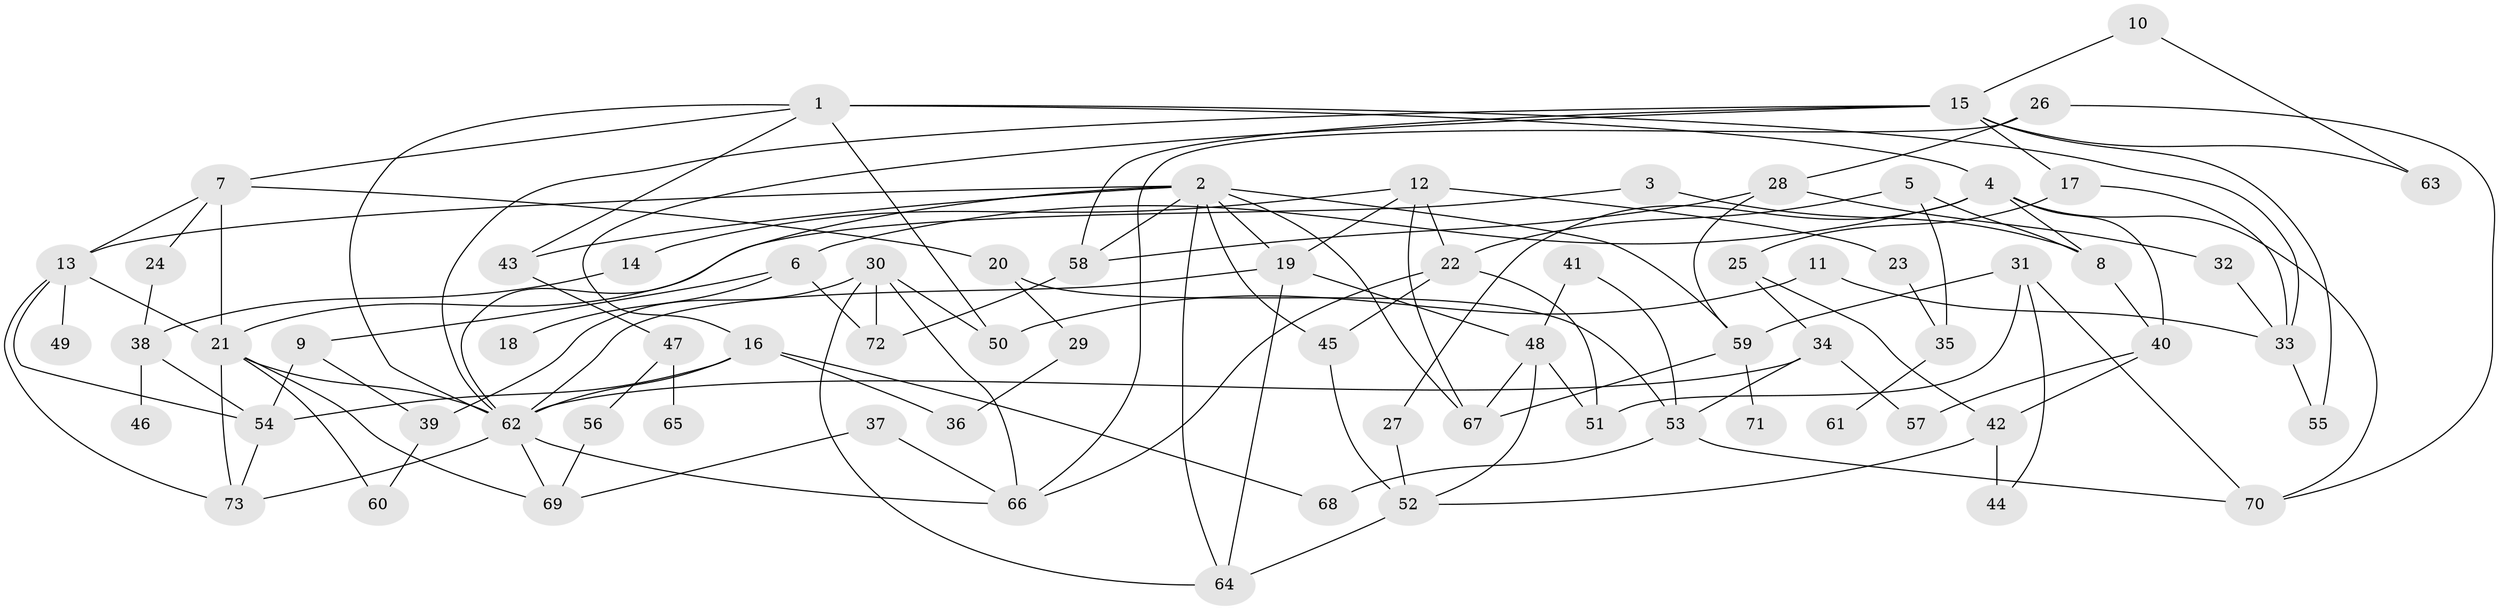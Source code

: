 // original degree distribution, {4: 0.11724137931034483, 10: 0.006896551724137931, 7: 0.006896551724137931, 6: 0.04827586206896552, 5: 0.1103448275862069, 1: 0.23448275862068965, 2: 0.2620689655172414, 3: 0.21379310344827587}
// Generated by graph-tools (version 1.1) at 2025/01/03/09/25 03:01:10]
// undirected, 73 vertices, 129 edges
graph export_dot {
graph [start="1"]
  node [color=gray90,style=filled];
  1;
  2;
  3;
  4;
  5;
  6;
  7;
  8;
  9;
  10;
  11;
  12;
  13;
  14;
  15;
  16;
  17;
  18;
  19;
  20;
  21;
  22;
  23;
  24;
  25;
  26;
  27;
  28;
  29;
  30;
  31;
  32;
  33;
  34;
  35;
  36;
  37;
  38;
  39;
  40;
  41;
  42;
  43;
  44;
  45;
  46;
  47;
  48;
  49;
  50;
  51;
  52;
  53;
  54;
  55;
  56;
  57;
  58;
  59;
  60;
  61;
  62;
  63;
  64;
  65;
  66;
  67;
  68;
  69;
  70;
  71;
  72;
  73;
  1 -- 4 [weight=1.0];
  1 -- 7 [weight=1.0];
  1 -- 33 [weight=1.0];
  1 -- 43 [weight=1.0];
  1 -- 50 [weight=1.0];
  1 -- 62 [weight=1.0];
  2 -- 13 [weight=1.0];
  2 -- 19 [weight=1.0];
  2 -- 43 [weight=1.0];
  2 -- 45 [weight=1.0];
  2 -- 58 [weight=1.0];
  2 -- 59 [weight=1.0];
  2 -- 62 [weight=1.0];
  2 -- 64 [weight=1.0];
  2 -- 67 [weight=1.0];
  3 -- 8 [weight=1.0];
  3 -- 21 [weight=1.0];
  4 -- 6 [weight=1.0];
  4 -- 8 [weight=1.0];
  4 -- 27 [weight=1.0];
  4 -- 40 [weight=1.0];
  4 -- 70 [weight=1.0];
  5 -- 8 [weight=1.0];
  5 -- 22 [weight=1.0];
  5 -- 35 [weight=1.0];
  6 -- 9 [weight=1.0];
  6 -- 18 [weight=1.0];
  6 -- 72 [weight=1.0];
  7 -- 13 [weight=1.0];
  7 -- 20 [weight=1.0];
  7 -- 21 [weight=1.0];
  7 -- 24 [weight=1.0];
  8 -- 40 [weight=1.0];
  9 -- 39 [weight=1.0];
  9 -- 54 [weight=1.0];
  10 -- 15 [weight=1.0];
  10 -- 63 [weight=1.0];
  11 -- 33 [weight=1.0];
  11 -- 50 [weight=1.0];
  12 -- 14 [weight=1.0];
  12 -- 19 [weight=1.0];
  12 -- 22 [weight=2.0];
  12 -- 23 [weight=1.0];
  12 -- 67 [weight=1.0];
  13 -- 21 [weight=1.0];
  13 -- 49 [weight=1.0];
  13 -- 54 [weight=1.0];
  13 -- 73 [weight=1.0];
  14 -- 38 [weight=1.0];
  15 -- 16 [weight=1.0];
  15 -- 17 [weight=1.0];
  15 -- 55 [weight=1.0];
  15 -- 58 [weight=1.0];
  15 -- 62 [weight=1.0];
  15 -- 63 [weight=1.0];
  16 -- 36 [weight=1.0];
  16 -- 54 [weight=1.0];
  16 -- 62 [weight=1.0];
  16 -- 68 [weight=1.0];
  17 -- 25 [weight=1.0];
  17 -- 33 [weight=1.0];
  19 -- 48 [weight=1.0];
  19 -- 62 [weight=1.0];
  19 -- 64 [weight=1.0];
  20 -- 29 [weight=1.0];
  20 -- 53 [weight=1.0];
  21 -- 60 [weight=1.0];
  21 -- 62 [weight=1.0];
  21 -- 69 [weight=1.0];
  21 -- 73 [weight=1.0];
  22 -- 45 [weight=1.0];
  22 -- 51 [weight=1.0];
  22 -- 66 [weight=1.0];
  23 -- 35 [weight=1.0];
  24 -- 38 [weight=1.0];
  25 -- 34 [weight=1.0];
  25 -- 42 [weight=1.0];
  26 -- 28 [weight=1.0];
  26 -- 66 [weight=1.0];
  26 -- 70 [weight=1.0];
  27 -- 52 [weight=1.0];
  28 -- 32 [weight=1.0];
  28 -- 58 [weight=1.0];
  28 -- 59 [weight=1.0];
  29 -- 36 [weight=1.0];
  30 -- 39 [weight=1.0];
  30 -- 50 [weight=1.0];
  30 -- 64 [weight=1.0];
  30 -- 66 [weight=1.0];
  30 -- 72 [weight=1.0];
  31 -- 44 [weight=1.0];
  31 -- 51 [weight=1.0];
  31 -- 59 [weight=1.0];
  31 -- 70 [weight=1.0];
  32 -- 33 [weight=1.0];
  33 -- 55 [weight=1.0];
  34 -- 53 [weight=1.0];
  34 -- 57 [weight=1.0];
  34 -- 62 [weight=1.0];
  35 -- 61 [weight=1.0];
  37 -- 66 [weight=1.0];
  37 -- 69 [weight=1.0];
  38 -- 46 [weight=2.0];
  38 -- 54 [weight=1.0];
  39 -- 60 [weight=1.0];
  40 -- 42 [weight=1.0];
  40 -- 57 [weight=1.0];
  41 -- 48 [weight=1.0];
  41 -- 53 [weight=1.0];
  42 -- 44 [weight=2.0];
  42 -- 52 [weight=1.0];
  43 -- 47 [weight=1.0];
  45 -- 52 [weight=1.0];
  47 -- 56 [weight=1.0];
  47 -- 65 [weight=1.0];
  48 -- 51 [weight=1.0];
  48 -- 52 [weight=1.0];
  48 -- 67 [weight=1.0];
  52 -- 64 [weight=1.0];
  53 -- 68 [weight=1.0];
  53 -- 70 [weight=1.0];
  54 -- 73 [weight=1.0];
  56 -- 69 [weight=1.0];
  58 -- 72 [weight=1.0];
  59 -- 67 [weight=1.0];
  59 -- 71 [weight=1.0];
  62 -- 66 [weight=1.0];
  62 -- 69 [weight=1.0];
  62 -- 73 [weight=1.0];
}
